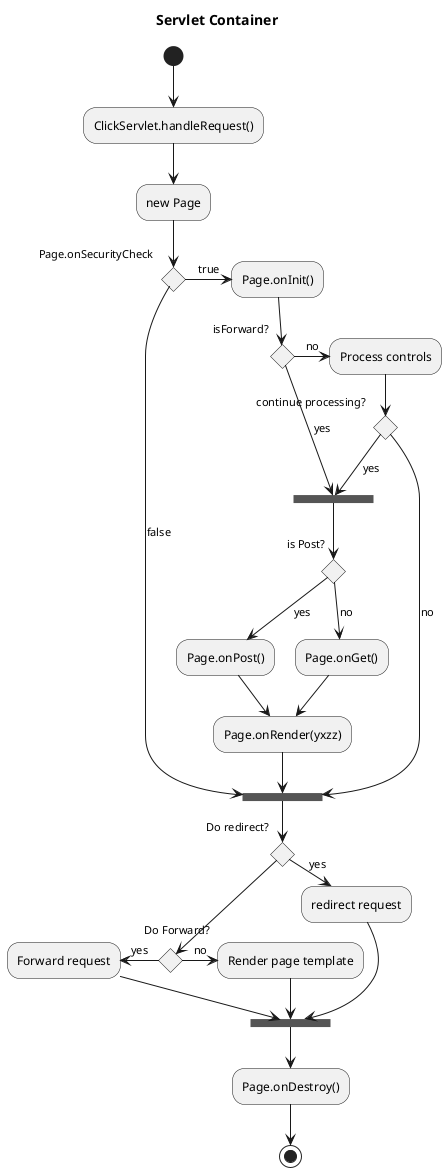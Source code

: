 @startuml
title Servlet Container

(*) --> "ClickServlet.handleRequest()"
--> "new Page"

if "Page.onSecurityCheck" then
  ->[true] "Page.onInit()"
  
  if "isForward?" then
   ->[no] "Process controls"
   
   if "continue processing?" then
     --> [yes] ===RENDERING===
   else
     --> [no] ===REDIRECT_CHECK===
   endif
   
  else
   --> [yes] ===RENDERING===
  endif
  
  if "is Post?" then
    --> [yes] "Page.onPost()"
    --> "Page.onRender(yxzz)" as render
    --> ===REDIRECT_CHECK===
  else
    --> [no] "Page.onGet()"
    --> render
  endif
  
else
  --> [false] ===REDIRECT_CHECK===
endif

if "Do redirect?" then
 -> [yes] "redirect request"
 --> ==BEFORE_DESTROY===
else
 if "Do Forward?" then
  -left-> [yes] "Forward request"
  --> ==BEFORE_DESTROY===
 else
  -right-> [no] "Render page template"
  --> ==BEFORE_DESTROY===
 endif
endif

--> "Page.onDestroy()"
--> (*)

@enduml